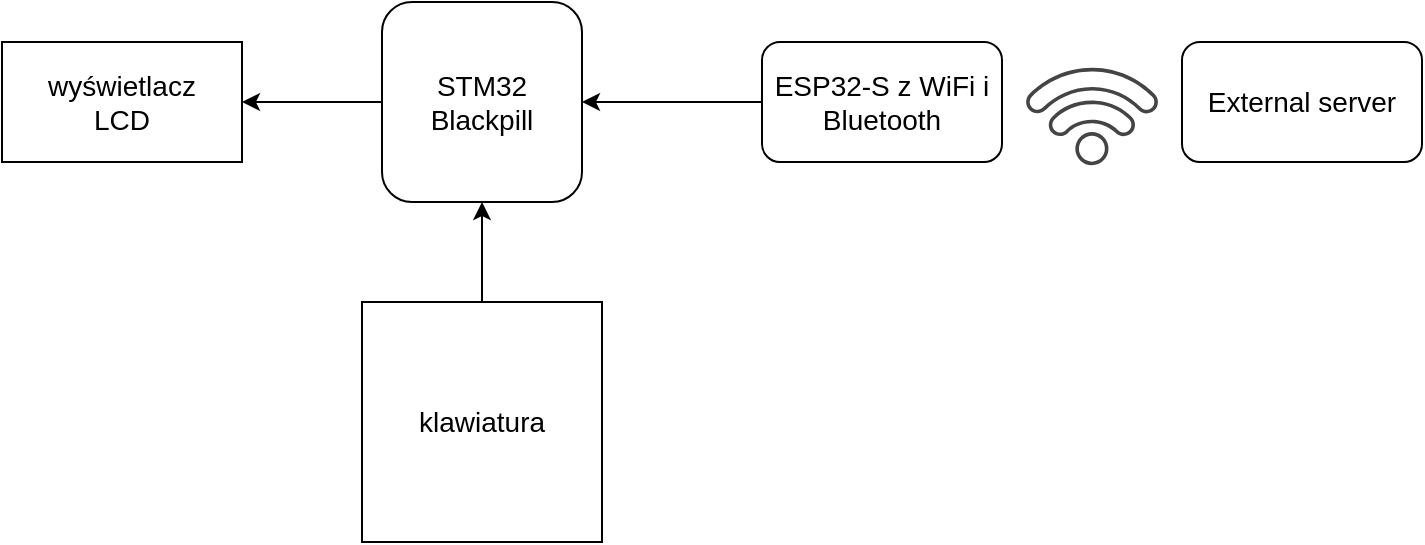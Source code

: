 <mxfile version="24.0.5" type="github">
  <diagram name="Strona-1" id="s9mRsQYgDAZWTSR7srgw">
    <mxGraphModel dx="1393" dy="758" grid="1" gridSize="10" guides="1" tooltips="1" connect="1" arrows="1" fold="1" page="1" pageScale="1" pageWidth="827" pageHeight="1169" math="0" shadow="0">
      <root>
        <mxCell id="0" />
        <mxCell id="1" parent="0" />
        <mxCell id="SDFQQ6GZbK0d-l6Q0Mzj-1" value="" style="rounded=1;whiteSpace=wrap;html=1;" parent="1" vertex="1">
          <mxGeometry x="260" y="260" width="100" height="100" as="geometry" />
        </mxCell>
        <mxCell id="SDFQQ6GZbK0d-l6Q0Mzj-3" value="&lt;font style=&quot;font-size: 14px;&quot;&gt;STM32 Blackpill&lt;/font&gt;" style="text;html=1;align=center;verticalAlign=middle;whiteSpace=wrap;rounded=0;" parent="1" vertex="1">
          <mxGeometry x="270" y="295" width="80" height="30" as="geometry" />
        </mxCell>
        <mxCell id="SDFQQ6GZbK0d-l6Q0Mzj-6" value="" style="rounded=1;whiteSpace=wrap;html=1;" parent="1" vertex="1">
          <mxGeometry x="450" y="280" width="120" height="60" as="geometry" />
        </mxCell>
        <mxCell id="SDFQQ6GZbK0d-l6Q0Mzj-8" value="" style="rounded=0;whiteSpace=wrap;html=1;" parent="1" vertex="1">
          <mxGeometry x="70" y="280" width="120" height="60" as="geometry" />
        </mxCell>
        <mxCell id="SDFQQ6GZbK0d-l6Q0Mzj-9" value="&lt;font style=&quot;font-size: 14px;&quot;&gt;wyświetlacz LCD&lt;/font&gt;" style="text;html=1;align=center;verticalAlign=middle;whiteSpace=wrap;rounded=0;" parent="1" vertex="1">
          <mxGeometry x="100" y="295" width="60" height="30" as="geometry" />
        </mxCell>
        <mxCell id="SDFQQ6GZbK0d-l6Q0Mzj-10" value="" style="rounded=0;whiteSpace=wrap;html=1;" parent="1" vertex="1">
          <mxGeometry x="250" y="410" width="120" height="120" as="geometry" />
        </mxCell>
        <mxCell id="SDFQQ6GZbK0d-l6Q0Mzj-11" value="&lt;font style=&quot;font-size: 14px;&quot;&gt;klawiatura&lt;/font&gt;" style="text;html=1;align=center;verticalAlign=middle;whiteSpace=wrap;rounded=0;" parent="1" vertex="1">
          <mxGeometry x="280" y="455" width="60" height="30" as="geometry" />
        </mxCell>
        <mxCell id="SDFQQ6GZbK0d-l6Q0Mzj-12" value="&lt;font style=&quot;font-size: 14px;&quot;&gt;ESP32-S z WiFi i Bluetooth&lt;/font&gt;" style="text;html=1;align=center;verticalAlign=middle;whiteSpace=wrap;rounded=0;" parent="1" vertex="1">
          <mxGeometry x="455" y="295" width="110" height="30" as="geometry" />
        </mxCell>
        <mxCell id="SDFQQ6GZbK0d-l6Q0Mzj-13" value="" style="endArrow=classic;html=1;rounded=0;entryX=1;entryY=0.5;entryDx=0;entryDy=0;exitX=0;exitY=0.5;exitDx=0;exitDy=0;" parent="1" source="SDFQQ6GZbK0d-l6Q0Mzj-1" target="SDFQQ6GZbK0d-l6Q0Mzj-8" edge="1">
          <mxGeometry width="50" height="50" relative="1" as="geometry">
            <mxPoint x="300" y="380" as="sourcePoint" />
            <mxPoint x="350" y="330" as="targetPoint" />
          </mxGeometry>
        </mxCell>
        <mxCell id="SDFQQ6GZbK0d-l6Q0Mzj-14" value="" style="endArrow=classic;html=1;rounded=0;entryX=0.5;entryY=1;entryDx=0;entryDy=0;exitX=0.5;exitY=0;exitDx=0;exitDy=0;" parent="1" source="SDFQQ6GZbK0d-l6Q0Mzj-10" target="SDFQQ6GZbK0d-l6Q0Mzj-1" edge="1">
          <mxGeometry width="50" height="50" relative="1" as="geometry">
            <mxPoint x="270" y="320" as="sourcePoint" />
            <mxPoint x="200" y="320" as="targetPoint" />
          </mxGeometry>
        </mxCell>
        <mxCell id="SDFQQ6GZbK0d-l6Q0Mzj-15" value="" style="endArrow=classic;html=1;rounded=0;entryX=1;entryY=0.5;entryDx=0;entryDy=0;exitX=0;exitY=0.5;exitDx=0;exitDy=0;" parent="1" source="SDFQQ6GZbK0d-l6Q0Mzj-6" target="SDFQQ6GZbK0d-l6Q0Mzj-1" edge="1">
          <mxGeometry width="50" height="50" relative="1" as="geometry">
            <mxPoint x="280" y="330" as="sourcePoint" />
            <mxPoint x="210" y="330" as="targetPoint" />
          </mxGeometry>
        </mxCell>
        <mxCell id="ipIIpb1jEvyIjNGFxleT-1" value="" style="sketch=0;pointerEvents=1;shadow=0;dashed=0;html=1;strokeColor=none;fillColor=#434445;aspect=fixed;labelPosition=center;verticalLabelPosition=bottom;verticalAlign=top;align=center;outlineConnect=0;shape=mxgraph.vvd.wi_fi;rotation=-45;" vertex="1" parent="1">
          <mxGeometry x="590" y="285" width="50" height="50" as="geometry" />
        </mxCell>
        <mxCell id="ipIIpb1jEvyIjNGFxleT-2" value="" style="rounded=1;whiteSpace=wrap;html=1;" vertex="1" parent="1">
          <mxGeometry x="660" y="280" width="120" height="60" as="geometry" />
        </mxCell>
        <mxCell id="ipIIpb1jEvyIjNGFxleT-3" value="&lt;font style=&quot;font-size: 14px;&quot;&gt;External server&lt;/font&gt;" style="text;html=1;align=center;verticalAlign=middle;whiteSpace=wrap;rounded=0;" vertex="1" parent="1">
          <mxGeometry x="665" y="295" width="110" height="30" as="geometry" />
        </mxCell>
      </root>
    </mxGraphModel>
  </diagram>
</mxfile>
